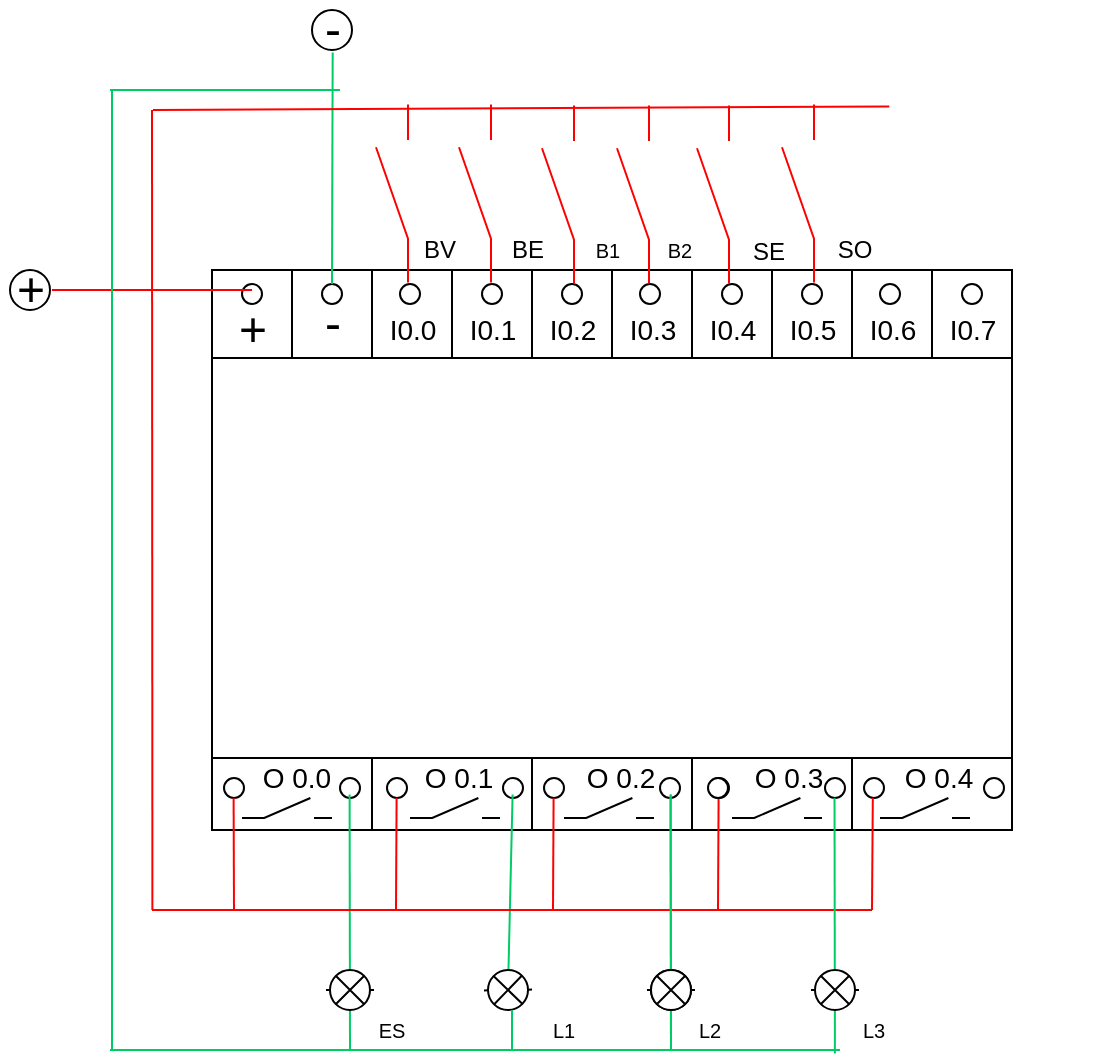 <mxfile version="15.8.8" type="github">
  <diagram id="MjY0Qz1ms_FNVk63QqFb" name="Page-1">
    <mxGraphModel dx="1450" dy="620" grid="1" gridSize="10" guides="1" tooltips="1" connect="1" arrows="1" fold="1" page="1" pageScale="1" pageWidth="850" pageHeight="1100" math="0" shadow="0">
      <root>
        <mxCell id="0" />
        <mxCell id="1" parent="0" />
        <mxCell id="0MT2r-zV3COQlZAHU2vA-2" value="" style="verticalLabelPosition=bottom;verticalAlign=top;html=1;shape=mxgraph.basic.rect;fillColor2=none;strokeWidth=1;size=20;indent=5;" parent="1" vertex="1">
          <mxGeometry x="276" y="330" width="400" height="280" as="geometry" />
        </mxCell>
        <mxCell id="0MT2r-zV3COQlZAHU2vA-3" value="" style="shape=partialRectangle;whiteSpace=wrap;html=1;right=0;top=0;bottom=0;fillColor=none;routingCenterX=-0.5;" parent="1" vertex="1">
          <mxGeometry x="356" y="550" width="120" height="60" as="geometry" />
        </mxCell>
        <mxCell id="0MT2r-zV3COQlZAHU2vA-4" value="" style="shape=partialRectangle;whiteSpace=wrap;html=1;right=0;top=0;bottom=0;fillColor=none;routingCenterX=-0.5;" parent="1" vertex="1">
          <mxGeometry x="436" y="550" width="120" height="60" as="geometry" />
        </mxCell>
        <mxCell id="0MT2r-zV3COQlZAHU2vA-5" value="" style="shape=partialRectangle;whiteSpace=wrap;html=1;right=0;top=0;bottom=0;fillColor=none;routingCenterX=-0.5;" parent="1" vertex="1">
          <mxGeometry x="516" y="550" width="120" height="60" as="geometry" />
        </mxCell>
        <mxCell id="0MT2r-zV3COQlZAHU2vA-6" value="" style="shape=partialRectangle;whiteSpace=wrap;html=1;right=0;top=0;bottom=0;fillColor=none;routingCenterX=-0.5;" parent="1" vertex="1">
          <mxGeometry x="596" y="550" width="120" height="60" as="geometry" />
        </mxCell>
        <mxCell id="0MT2r-zV3COQlZAHU2vA-7" value="" style="shape=partialRectangle;whiteSpace=wrap;html=1;top=0;bottom=0;fillColor=none;" parent="1" vertex="1">
          <mxGeometry x="316" y="330" width="120" height="60" as="geometry" />
        </mxCell>
        <mxCell id="0MT2r-zV3COQlZAHU2vA-8" value="" style="shape=partialRectangle;whiteSpace=wrap;html=1;top=0;bottom=0;fillColor=none;" parent="1" vertex="1">
          <mxGeometry x="356" y="330" width="120" height="60" as="geometry" />
        </mxCell>
        <mxCell id="0MT2r-zV3COQlZAHU2vA-9" value="" style="shape=partialRectangle;whiteSpace=wrap;html=1;top=0;bottom=0;fillColor=none;" parent="1" vertex="1">
          <mxGeometry x="396" y="330" width="120" height="60" as="geometry" />
        </mxCell>
        <mxCell id="0MT2r-zV3COQlZAHU2vA-10" value="" style="shape=partialRectangle;whiteSpace=wrap;html=1;top=0;bottom=0;fillColor=none;" parent="1" vertex="1">
          <mxGeometry x="516" y="330" width="40" height="60" as="geometry" />
        </mxCell>
        <mxCell id="0MT2r-zV3COQlZAHU2vA-11" value="" style="shape=partialRectangle;whiteSpace=wrap;html=1;top=0;bottom=0;fillColor=none;" parent="1" vertex="1">
          <mxGeometry x="556" y="330" width="120" height="60" as="geometry" />
        </mxCell>
        <mxCell id="0MT2r-zV3COQlZAHU2vA-12" value="" style="shape=partialRectangle;whiteSpace=wrap;html=1;top=0;bottom=0;fillColor=none;" parent="1" vertex="1">
          <mxGeometry x="596" y="330" width="40" height="60" as="geometry" />
        </mxCell>
        <mxCell id="0MT2r-zV3COQlZAHU2vA-13" value="" style="verticalLabelPosition=bottom;verticalAlign=top;html=1;shape=mxgraph.basic.rect;fillColor2=none;strokeWidth=1;size=20;indent=5;" parent="1" vertex="1">
          <mxGeometry x="276" y="374" width="400" height="200" as="geometry" />
        </mxCell>
        <mxCell id="0MT2r-zV3COQlZAHU2vA-14" value="&lt;font style=&quot;font-size: 24px&quot;&gt;+&lt;/font&gt;" style="text;html=1;align=center;verticalAlign=middle;resizable=0;points=[];autosize=1;strokeColor=none;fillColor=none;" parent="1" vertex="1">
          <mxGeometry x="281" y="350" width="30" height="20" as="geometry" />
        </mxCell>
        <mxCell id="0MT2r-zV3COQlZAHU2vA-15" value="" style="ellipse;whiteSpace=wrap;html=1;aspect=fixed;" parent="1" vertex="1">
          <mxGeometry x="291" y="337" width="10" height="10" as="geometry" />
        </mxCell>
        <mxCell id="0MT2r-zV3COQlZAHU2vA-16" value="&lt;span style=&quot;font-size: 24px&quot;&gt;-&lt;/span&gt;" style="text;html=1;align=center;verticalAlign=middle;resizable=0;points=[];autosize=1;strokeColor=none;fillColor=none;" parent="1" vertex="1">
          <mxGeometry x="326" y="347" width="20" height="20" as="geometry" />
        </mxCell>
        <mxCell id="0MT2r-zV3COQlZAHU2vA-17" value="" style="ellipse;whiteSpace=wrap;html=1;aspect=fixed;" parent="1" vertex="1">
          <mxGeometry x="331" y="337" width="10" height="10" as="geometry" />
        </mxCell>
        <mxCell id="0MT2r-zV3COQlZAHU2vA-18" value="&lt;font style=&quot;font-size: 14px&quot;&gt;I0.0&lt;/font&gt;" style="text;html=1;align=center;verticalAlign=middle;resizable=0;points=[];autosize=1;strokeColor=none;fillColor=none;" parent="1" vertex="1">
          <mxGeometry x="356" y="350" width="40" height="20" as="geometry" />
        </mxCell>
        <mxCell id="0MT2r-zV3COQlZAHU2vA-19" value="" style="ellipse;whiteSpace=wrap;html=1;aspect=fixed;" parent="1" vertex="1">
          <mxGeometry x="370" y="337" width="10" height="10" as="geometry" />
        </mxCell>
        <mxCell id="0MT2r-zV3COQlZAHU2vA-20" value="&lt;span style=&quot;font-size: 14px&quot;&gt;I0.1&lt;/span&gt;" style="text;html=1;align=center;verticalAlign=middle;resizable=0;points=[];autosize=1;strokeColor=none;fillColor=none;" parent="1" vertex="1">
          <mxGeometry x="396" y="350" width="40" height="20" as="geometry" />
        </mxCell>
        <mxCell id="0MT2r-zV3COQlZAHU2vA-21" value="" style="ellipse;whiteSpace=wrap;html=1;aspect=fixed;" parent="1" vertex="1">
          <mxGeometry x="411" y="337" width="10" height="10" as="geometry" />
        </mxCell>
        <mxCell id="0MT2r-zV3COQlZAHU2vA-22" value="&lt;font style=&quot;font-size: 14px&quot;&gt;I0.2&lt;/font&gt;" style="text;html=1;align=center;verticalAlign=middle;resizable=0;points=[];autosize=1;strokeColor=none;fillColor=none;" parent="1" vertex="1">
          <mxGeometry x="436" y="350" width="40" height="20" as="geometry" />
        </mxCell>
        <mxCell id="0MT2r-zV3COQlZAHU2vA-23" value="" style="ellipse;whiteSpace=wrap;html=1;aspect=fixed;" parent="1" vertex="1">
          <mxGeometry x="451" y="337" width="10" height="10" as="geometry" />
        </mxCell>
        <mxCell id="0MT2r-zV3COQlZAHU2vA-24" value="&lt;font style=&quot;font-size: 14px&quot;&gt;I0.3&lt;/font&gt;" style="text;html=1;align=center;verticalAlign=middle;resizable=0;points=[];autosize=1;strokeColor=none;fillColor=none;" parent="1" vertex="1">
          <mxGeometry x="476" y="350" width="40" height="20" as="geometry" />
        </mxCell>
        <mxCell id="0MT2r-zV3COQlZAHU2vA-25" value="" style="ellipse;whiteSpace=wrap;html=1;aspect=fixed;" parent="1" vertex="1">
          <mxGeometry x="490" y="337" width="10" height="10" as="geometry" />
        </mxCell>
        <mxCell id="0MT2r-zV3COQlZAHU2vA-26" value="&lt;font style=&quot;font-size: 14px&quot;&gt;I0.4&lt;/font&gt;" style="text;html=1;align=center;verticalAlign=middle;resizable=0;points=[];autosize=1;strokeColor=none;fillColor=none;" parent="1" vertex="1">
          <mxGeometry x="516" y="350" width="40" height="20" as="geometry" />
        </mxCell>
        <mxCell id="0MT2r-zV3COQlZAHU2vA-27" value="" style="ellipse;whiteSpace=wrap;html=1;aspect=fixed;" parent="1" vertex="1">
          <mxGeometry x="531" y="337" width="10" height="10" as="geometry" />
        </mxCell>
        <mxCell id="0MT2r-zV3COQlZAHU2vA-28" value="&lt;font style=&quot;font-size: 14px&quot;&gt;I0.5&lt;/font&gt;" style="text;html=1;align=center;verticalAlign=middle;resizable=0;points=[];autosize=1;strokeColor=none;fillColor=none;" parent="1" vertex="1">
          <mxGeometry x="556" y="350" width="40" height="20" as="geometry" />
        </mxCell>
        <mxCell id="0MT2r-zV3COQlZAHU2vA-29" value="" style="ellipse;whiteSpace=wrap;html=1;aspect=fixed;" parent="1" vertex="1">
          <mxGeometry x="571" y="337" width="10" height="10" as="geometry" />
        </mxCell>
        <mxCell id="0MT2r-zV3COQlZAHU2vA-30" value="&lt;font style=&quot;font-size: 14px&quot;&gt;I0.6&lt;/font&gt;" style="text;html=1;align=center;verticalAlign=middle;resizable=0;points=[];autosize=1;strokeColor=none;fillColor=none;" parent="1" vertex="1">
          <mxGeometry x="596" y="350" width="40" height="20" as="geometry" />
        </mxCell>
        <mxCell id="0MT2r-zV3COQlZAHU2vA-31" value="" style="ellipse;whiteSpace=wrap;html=1;aspect=fixed;" parent="1" vertex="1">
          <mxGeometry x="610" y="337" width="10" height="10" as="geometry" />
        </mxCell>
        <mxCell id="0MT2r-zV3COQlZAHU2vA-32" value="&lt;font style=&quot;font-size: 14px&quot;&gt;I0.7&lt;/font&gt;" style="text;html=1;align=center;verticalAlign=middle;resizable=0;points=[];autosize=1;strokeColor=none;fillColor=none;" parent="1" vertex="1">
          <mxGeometry x="636" y="350" width="40" height="20" as="geometry" />
        </mxCell>
        <mxCell id="0MT2r-zV3COQlZAHU2vA-33" value="" style="ellipse;whiteSpace=wrap;html=1;aspect=fixed;" parent="1" vertex="1">
          <mxGeometry x="651" y="337" width="10" height="10" as="geometry" />
        </mxCell>
        <mxCell id="0MT2r-zV3COQlZAHU2vA-34" value="" style="pointerEvents=1;verticalLabelPosition=bottom;shadow=0;dashed=0;align=center;html=1;verticalAlign=top;shape=mxgraph.electrical.electro-mechanical.make_contact;" parent="1" vertex="1">
          <mxGeometry x="291" y="594" width="45" height="10" as="geometry" />
        </mxCell>
        <mxCell id="0MT2r-zV3COQlZAHU2vA-35" value="" style="pointerEvents=1;verticalLabelPosition=bottom;shadow=0;dashed=0;align=center;html=1;verticalAlign=top;shape=mxgraph.electrical.electro-mechanical.make_contact;" parent="1" vertex="1">
          <mxGeometry x="375" y="594" width="45" height="10" as="geometry" />
        </mxCell>
        <mxCell id="0MT2r-zV3COQlZAHU2vA-36" value="" style="pointerEvents=1;verticalLabelPosition=bottom;shadow=0;dashed=0;align=center;html=1;verticalAlign=top;shape=mxgraph.electrical.electro-mechanical.make_contact;" parent="1" vertex="1">
          <mxGeometry x="452" y="594" width="45" height="10" as="geometry" />
        </mxCell>
        <mxCell id="0MT2r-zV3COQlZAHU2vA-37" value="" style="pointerEvents=1;verticalLabelPosition=bottom;shadow=0;dashed=0;align=center;html=1;verticalAlign=top;shape=mxgraph.electrical.electro-mechanical.make_contact;" parent="1" vertex="1">
          <mxGeometry x="536" y="594" width="45" height="10" as="geometry" />
        </mxCell>
        <mxCell id="0MT2r-zV3COQlZAHU2vA-38" value="" style="pointerEvents=1;verticalLabelPosition=bottom;shadow=0;dashed=0;align=center;html=1;verticalAlign=top;shape=mxgraph.electrical.electro-mechanical.make_contact;" parent="1" vertex="1">
          <mxGeometry x="610" y="594" width="45" height="10" as="geometry" />
        </mxCell>
        <mxCell id="0MT2r-zV3COQlZAHU2vA-39" value="&lt;font style=&quot;font-size: 14px&quot;&gt;&amp;nbsp;O 0.0&lt;/font&gt;" style="text;html=1;align=center;verticalAlign=middle;resizable=0;points=[];autosize=1;strokeColor=none;fillColor=none;" parent="1" vertex="1">
          <mxGeometry x="291" y="574" width="50" height="20" as="geometry" />
        </mxCell>
        <mxCell id="0MT2r-zV3COQlZAHU2vA-40" value="&lt;span style=&quot;font-size: 14px&quot;&gt;O 0.1&lt;/span&gt;" style="text;html=1;align=center;verticalAlign=middle;resizable=0;points=[];autosize=1;strokeColor=none;fillColor=none;" parent="1" vertex="1">
          <mxGeometry x="374" y="574" width="50" height="20" as="geometry" />
        </mxCell>
        <mxCell id="0MT2r-zV3COQlZAHU2vA-41" value="&lt;font style=&quot;font-size: 14px&quot;&gt;O 0.2&lt;/font&gt;" style="text;html=1;align=center;verticalAlign=middle;resizable=0;points=[];autosize=1;strokeColor=none;fillColor=none;" parent="1" vertex="1">
          <mxGeometry x="455" y="574" width="50" height="20" as="geometry" />
        </mxCell>
        <mxCell id="0MT2r-zV3COQlZAHU2vA-42" value="&lt;font style=&quot;font-size: 14px&quot;&gt;O 0.3&lt;/font&gt;" style="text;html=1;align=center;verticalAlign=middle;resizable=0;points=[];autosize=1;strokeColor=none;fillColor=none;" parent="1" vertex="1">
          <mxGeometry x="539" y="574" width="50" height="20" as="geometry" />
        </mxCell>
        <mxCell id="0MT2r-zV3COQlZAHU2vA-43" value="" style="edgeStyle=none;shape=link;rounded=0;orthogonalLoop=1;jettySize=auto;html=1;strokeColor=#000000;" parent="1" source="0MT2r-zV3COQlZAHU2vA-44" target="0MT2r-zV3COQlZAHU2vA-13" edge="1">
          <mxGeometry relative="1" as="geometry" />
        </mxCell>
        <mxCell id="0MT2r-zV3COQlZAHU2vA-44" value="&lt;font style=&quot;font-size: 14px&quot;&gt;O 0.4&lt;/font&gt;" style="text;html=1;align=center;verticalAlign=middle;resizable=0;points=[];autosize=1;strokeColor=none;fillColor=none;" parent="1" vertex="1">
          <mxGeometry x="614" y="574" width="50" height="20" as="geometry" />
        </mxCell>
        <mxCell id="0MT2r-zV3COQlZAHU2vA-45" value="" style="ellipse;whiteSpace=wrap;html=1;aspect=fixed;" parent="1" vertex="1">
          <mxGeometry x="282" y="584" width="10" height="10" as="geometry" />
        </mxCell>
        <mxCell id="0MT2r-zV3COQlZAHU2vA-46" value="" style="ellipse;whiteSpace=wrap;html=1;aspect=fixed;" parent="1" vertex="1">
          <mxGeometry x="340" y="584" width="10" height="10" as="geometry" />
        </mxCell>
        <mxCell id="0MT2r-zV3COQlZAHU2vA-47" value="" style="ellipse;whiteSpace=wrap;html=1;aspect=fixed;" parent="1" vertex="1">
          <mxGeometry x="363.5" y="584" width="10" height="10" as="geometry" />
        </mxCell>
        <mxCell id="0MT2r-zV3COQlZAHU2vA-48" value="" style="ellipse;whiteSpace=wrap;html=1;aspect=fixed;" parent="1" vertex="1">
          <mxGeometry x="421.5" y="584" width="10" height="10" as="geometry" />
        </mxCell>
        <mxCell id="0MT2r-zV3COQlZAHU2vA-49" value="" style="ellipse;whiteSpace=wrap;html=1;aspect=fixed;" parent="1" vertex="1">
          <mxGeometry x="442" y="584" width="10" height="10" as="geometry" />
        </mxCell>
        <mxCell id="0MT2r-zV3COQlZAHU2vA-50" value="" style="ellipse;whiteSpace=wrap;html=1;aspect=fixed;" parent="1" vertex="1">
          <mxGeometry x="500" y="584" width="10" height="10" as="geometry" />
        </mxCell>
        <mxCell id="0MT2r-zV3COQlZAHU2vA-51" value="" style="ellipse;whiteSpace=wrap;html=1;aspect=fixed;" parent="1" vertex="1">
          <mxGeometry x="524.5" y="584" width="10" height="10" as="geometry" />
        </mxCell>
        <mxCell id="0MT2r-zV3COQlZAHU2vA-52" value="" style="ellipse;whiteSpace=wrap;html=1;aspect=fixed;" parent="1" vertex="1">
          <mxGeometry x="582.5" y="584" width="10" height="10" as="geometry" />
        </mxCell>
        <mxCell id="0MT2r-zV3COQlZAHU2vA-53" value="" style="ellipse;whiteSpace=wrap;html=1;aspect=fixed;" parent="1" vertex="1">
          <mxGeometry x="602" y="584" width="10" height="10" as="geometry" />
        </mxCell>
        <mxCell id="0MT2r-zV3COQlZAHU2vA-54" value="" style="ellipse;whiteSpace=wrap;html=1;aspect=fixed;" parent="1" vertex="1">
          <mxGeometry x="662" y="584" width="10" height="10" as="geometry" />
        </mxCell>
        <mxCell id="0MT2r-zV3COQlZAHU2vA-55" value="" style="ellipse;whiteSpace=wrap;html=1;aspect=fixed;" parent="1" vertex="1">
          <mxGeometry x="175" y="330" width="20" height="20" as="geometry" />
        </mxCell>
        <mxCell id="0MT2r-zV3COQlZAHU2vA-56" value="" style="ellipse;whiteSpace=wrap;html=1;aspect=fixed;" parent="1" vertex="1">
          <mxGeometry x="326" y="200" width="20" height="20" as="geometry" />
        </mxCell>
        <mxCell id="0MT2r-zV3COQlZAHU2vA-57" value="&lt;font style=&quot;font-size: 24px&quot;&gt;+&lt;/font&gt;" style="text;html=1;align=center;verticalAlign=middle;resizable=0;points=[];autosize=1;strokeColor=none;fillColor=none;" parent="1" vertex="1">
          <mxGeometry x="170" y="330" width="30" height="20" as="geometry" />
        </mxCell>
        <mxCell id="0MT2r-zV3COQlZAHU2vA-58" value="&lt;span style=&quot;font-size: 24px&quot;&gt;-&lt;/span&gt;" style="text;html=1;align=center;verticalAlign=middle;resizable=0;points=[];autosize=1;strokeColor=none;fillColor=none;" parent="1" vertex="1">
          <mxGeometry x="326" y="200" width="20" height="20" as="geometry" />
        </mxCell>
        <mxCell id="0MT2r-zV3COQlZAHU2vA-59" value="" style="endArrow=none;html=1;strokeColor=#FF0000;" parent="1" edge="1">
          <mxGeometry width="50" height="50" relative="1" as="geometry">
            <mxPoint x="287" y="650.0" as="sourcePoint" />
            <mxPoint x="286.8" y="594.0" as="targetPoint" />
            <Array as="points" />
          </mxGeometry>
        </mxCell>
        <mxCell id="0MT2r-zV3COQlZAHU2vA-60" value="" style="endArrow=none;html=1;strokeColor=#FF0000;" parent="1" edge="1">
          <mxGeometry width="50" height="50" relative="1" as="geometry">
            <mxPoint x="368" y="650.0" as="sourcePoint" />
            <mxPoint x="368.3" y="594.0" as="targetPoint" />
            <Array as="points" />
          </mxGeometry>
        </mxCell>
        <mxCell id="0MT2r-zV3COQlZAHU2vA-61" value="" style="endArrow=none;html=1;strokeColor=#FF0000;" parent="1" edge="1">
          <mxGeometry width="50" height="50" relative="1" as="geometry">
            <mxPoint x="529" y="650.0" as="sourcePoint" />
            <mxPoint x="529.3" y="594.0" as="targetPoint" />
            <Array as="points" />
          </mxGeometry>
        </mxCell>
        <mxCell id="0MT2r-zV3COQlZAHU2vA-62" value="" style="endArrow=none;html=1;strokeColor=#FF0000;" parent="1" edge="1">
          <mxGeometry width="50" height="50" relative="1" as="geometry">
            <mxPoint x="296" y="340" as="sourcePoint" />
            <mxPoint x="196" y="340" as="targetPoint" />
            <Array as="points" />
          </mxGeometry>
        </mxCell>
        <mxCell id="0MT2r-zV3COQlZAHU2vA-63" value="" style="endArrow=none;html=1;strokeColor=#FF0000;" parent="1" edge="1">
          <mxGeometry width="50" height="50" relative="1" as="geometry">
            <mxPoint x="606" y="650.0" as="sourcePoint" />
            <mxPoint x="606.41" y="594.0" as="targetPoint" />
            <Array as="points" />
          </mxGeometry>
        </mxCell>
        <mxCell id="0MT2r-zV3COQlZAHU2vA-64" value="" style="endArrow=none;html=1;strokeColor=#00CC66;" parent="1" edge="1">
          <mxGeometry width="50" height="50" relative="1" as="geometry">
            <mxPoint x="345" y="720" as="sourcePoint" />
            <mxPoint x="344.8" y="592.2" as="targetPoint" />
            <Array as="points" />
          </mxGeometry>
        </mxCell>
        <mxCell id="0MT2r-zV3COQlZAHU2vA-65" value="" style="endArrow=none;html=1;strokeColor=#00CC66;startArrow=none;" parent="1" source="0MT2r-zV3COQlZAHU2vA-75" edge="1">
          <mxGeometry width="50" height="50" relative="1" as="geometry">
            <mxPoint x="426" y="660" as="sourcePoint" />
            <mxPoint x="426.3" y="592.2" as="targetPoint" />
            <Array as="points" />
          </mxGeometry>
        </mxCell>
        <mxCell id="0MT2r-zV3COQlZAHU2vA-66" value="" style="endArrow=none;html=1;strokeColor=#FF0000;" parent="1" edge="1">
          <mxGeometry width="50" height="50" relative="1" as="geometry">
            <mxPoint x="246" y="650.0" as="sourcePoint" />
            <mxPoint x="606" y="650.0" as="targetPoint" />
            <Array as="points" />
          </mxGeometry>
        </mxCell>
        <mxCell id="0MT2r-zV3COQlZAHU2vA-67" value="" style="endArrow=none;html=1;strokeColor=#00CC66;" parent="1" edge="1">
          <mxGeometry width="50" height="50" relative="1" as="geometry">
            <mxPoint x="340" y="240" as="sourcePoint" />
            <mxPoint x="225" y="240" as="targetPoint" />
            <Array as="points" />
          </mxGeometry>
        </mxCell>
        <mxCell id="0MT2r-zV3COQlZAHU2vA-68" value="" style="endArrow=none;html=1;strokeColor=#00CC66;" parent="1" edge="1">
          <mxGeometry width="50" height="50" relative="1" as="geometry">
            <mxPoint x="226" y="720" as="sourcePoint" />
            <mxPoint x="226" y="240" as="targetPoint" />
            <Array as="points" />
          </mxGeometry>
        </mxCell>
        <mxCell id="0MT2r-zV3COQlZAHU2vA-69" value="" style="endArrow=none;html=1;strokeColor=#00CC66;entryX=0.517;entryY=1.064;entryDx=0;entryDy=0;entryPerimeter=0;exitX=0.5;exitY=0;exitDx=0;exitDy=0;" parent="1" source="0MT2r-zV3COQlZAHU2vA-17" target="0MT2r-zV3COQlZAHU2vA-58" edge="1">
          <mxGeometry width="50" height="50" relative="1" as="geometry">
            <mxPoint x="336" y="290" as="sourcePoint" />
            <mxPoint x="225" y="292" as="targetPoint" />
            <Array as="points" />
          </mxGeometry>
        </mxCell>
        <mxCell id="0MT2r-zV3COQlZAHU2vA-70" value="" style="endArrow=none;html=1;strokeColor=#FF0000;" parent="1" edge="1">
          <mxGeometry width="50" height="50" relative="1" as="geometry">
            <mxPoint x="246.2" y="650.0" as="sourcePoint" />
            <mxPoint x="246" y="250" as="targetPoint" />
            <Array as="points" />
          </mxGeometry>
        </mxCell>
        <mxCell id="0MT2r-zV3COQlZAHU2vA-71" value="" style="endArrow=none;html=1;strokeColor=#FF0000;entryX=1;entryY=0.925;entryDx=0;entryDy=0;entryPerimeter=0;" parent="1" edge="1">
          <mxGeometry width="50" height="50" relative="1" as="geometry">
            <mxPoint x="246.5" y="250" as="sourcePoint" />
            <mxPoint x="614.662" y="248.25" as="targetPoint" />
            <Array as="points" />
          </mxGeometry>
        </mxCell>
        <mxCell id="0MT2r-zV3COQlZAHU2vA-74" value="" style="pointerEvents=1;verticalLabelPosition=bottom;shadow=0;dashed=0;align=center;html=1;verticalAlign=top;shape=mxgraph.electrical.miscellaneous.light_bulb;strokeColor=#000000;rotation=-180;" parent="1" vertex="1">
          <mxGeometry x="333" y="680" width="24" height="20" as="geometry" />
        </mxCell>
        <mxCell id="0MT2r-zV3COQlZAHU2vA-75" value="" style="pointerEvents=1;verticalLabelPosition=bottom;shadow=0;dashed=0;align=center;html=1;verticalAlign=top;shape=mxgraph.electrical.miscellaneous.light_bulb;strokeColor=#000000;rotation=-181;" parent="1" vertex="1">
          <mxGeometry x="412" y="680" width="24" height="20" as="geometry" />
        </mxCell>
        <mxCell id="0MT2r-zV3COQlZAHU2vA-76" value="" style="endArrow=none;html=1;strokeColor=#00CC66;" parent="1" edge="1">
          <mxGeometry width="50" height="50" relative="1" as="geometry">
            <mxPoint x="590" y="720" as="sourcePoint" />
            <mxPoint x="225" y="720" as="targetPoint" />
            <Array as="points" />
          </mxGeometry>
        </mxCell>
        <mxCell id="0MT2r-zV3COQlZAHU2vA-77" value="" style="endArrow=none;html=1;strokeColor=#00CC66;" parent="1" edge="1">
          <mxGeometry width="50" height="50" relative="1" as="geometry">
            <mxPoint x="426" y="720" as="sourcePoint" />
            <mxPoint x="426" y="700.0" as="targetPoint" />
            <Array as="points" />
          </mxGeometry>
        </mxCell>
        <mxCell id="0MT2r-zV3COQlZAHU2vA-78" value="&lt;span style=&quot;font-size: 10px&quot;&gt;L1&lt;/span&gt;" style="text;html=1;strokeColor=none;fillColor=none;align=center;verticalAlign=middle;whiteSpace=wrap;rounded=0;" parent="1" vertex="1">
          <mxGeometry x="431.5" y="700" width="40" height="20" as="geometry" />
        </mxCell>
        <mxCell id="0MT2r-zV3COQlZAHU2vA-79" value="&lt;span style=&quot;font-size: 10px&quot;&gt;ES&lt;/span&gt;" style="text;html=1;strokeColor=none;fillColor=none;align=center;verticalAlign=middle;whiteSpace=wrap;rounded=0;" parent="1" vertex="1">
          <mxGeometry x="346" y="700" width="40" height="20" as="geometry" />
        </mxCell>
        <mxCell id="0MT2r-zV3COQlZAHU2vA-80" value="" style="endArrow=none;html=1;strokeColor=#FF0000;" parent="1" edge="1">
          <mxGeometry width="50" height="50" relative="1" as="geometry">
            <mxPoint x="446.5" y="650.0" as="sourcePoint" />
            <mxPoint x="446.8" y="594.0" as="targetPoint" />
            <Array as="points" />
          </mxGeometry>
        </mxCell>
        <mxCell id="0MT2r-zV3COQlZAHU2vA-81" value="" style="ellipse;whiteSpace=wrap;html=1;aspect=fixed;" parent="1" vertex="1">
          <mxGeometry x="524" y="584" width="10" height="10" as="geometry" />
        </mxCell>
        <mxCell id="0MT2r-zV3COQlZAHU2vA-82" value="" style="endArrow=none;html=1;strokeColor=#00CC66;" parent="1" edge="1">
          <mxGeometry width="50" height="50" relative="1" as="geometry">
            <mxPoint x="505.5" y="720" as="sourcePoint" />
            <mxPoint x="505.3" y="592.2" as="targetPoint" />
            <Array as="points" />
          </mxGeometry>
        </mxCell>
        <mxCell id="0MT2r-zV3COQlZAHU2vA-83" value="" style="pointerEvents=1;verticalLabelPosition=bottom;shadow=0;dashed=0;align=center;html=1;verticalAlign=top;shape=mxgraph.electrical.miscellaneous.light_bulb;strokeColor=#000000;rotation=-180;" parent="1" vertex="1">
          <mxGeometry x="493.5" y="680" width="24" height="20" as="geometry" />
        </mxCell>
        <mxCell id="0MT2r-zV3COQlZAHU2vA-84" value="&lt;span style=&quot;font-size: 10px&quot;&gt;L2&lt;/span&gt;" style="text;html=1;strokeColor=none;fillColor=none;align=center;verticalAlign=middle;whiteSpace=wrap;rounded=0;" parent="1" vertex="1">
          <mxGeometry x="505" y="700" width="40" height="20" as="geometry" />
        </mxCell>
        <mxCell id="0MT2r-zV3COQlZAHU2vA-85" value="&lt;span style=&quot;font-size: 10px&quot;&gt;B1&lt;/span&gt;" style="text;html=1;strokeColor=none;fillColor=none;align=center;verticalAlign=middle;whiteSpace=wrap;rounded=0;" parent="1" vertex="1">
          <mxGeometry x="453.5" y="310" width="40" height="20" as="geometry" />
        </mxCell>
        <mxCell id="0MT2r-zV3COQlZAHU2vA-86" value="&lt;span style=&quot;font-size: 10px&quot;&gt;B2&lt;/span&gt;" style="text;html=1;strokeColor=none;fillColor=none;align=center;verticalAlign=middle;whiteSpace=wrap;rounded=0;" parent="1" vertex="1">
          <mxGeometry x="490" y="310" width="40" height="20" as="geometry" />
        </mxCell>
        <mxCell id="0MT2r-zV3COQlZAHU2vA-88" value="" style="endArrow=none;html=1;strokeColor=#00CC66;" parent="1" edge="1">
          <mxGeometry width="50" height="50" relative="1" as="geometry">
            <mxPoint x="505.5" y="720.0" as="sourcePoint" />
            <mxPoint x="505.3" y="592.2" as="targetPoint" />
            <Array as="points" />
          </mxGeometry>
        </mxCell>
        <mxCell id="0MT2r-zV3COQlZAHU2vA-89" value="" style="pointerEvents=1;verticalLabelPosition=bottom;shadow=0;dashed=0;align=center;html=1;verticalAlign=top;shape=mxgraph.electrical.miscellaneous.light_bulb;strokeColor=#000000;rotation=-180;" parent="1" vertex="1">
          <mxGeometry x="493.5" y="680" width="24" height="20" as="geometry" />
        </mxCell>
        <mxCell id="0MT2r-zV3COQlZAHU2vA-95" value="SE" style="text;html=1;align=center;verticalAlign=middle;resizable=0;points=[];autosize=1;strokeColor=none;fillColor=none;" parent="1" vertex="1">
          <mxGeometry x="539" y="310.5" width="30" height="20" as="geometry" />
        </mxCell>
        <mxCell id="0MT2r-zV3COQlZAHU2vA-96" value="BE" style="text;html=1;strokeColor=none;fillColor=none;align=center;verticalAlign=middle;whiteSpace=wrap;rounded=0;" parent="1" vertex="1">
          <mxGeometry x="413.5" y="310" width="40" height="20" as="geometry" />
        </mxCell>
        <mxCell id="0MT2r-zV3COQlZAHU2vA-97" value="" style="pointerEvents=1;verticalLabelPosition=bottom;shadow=0;dashed=0;align=center;html=1;verticalAlign=top;shape=mxgraph.electrical.electro-mechanical.make_contact;hachureGap=4;strokeColor=#FF0000;rotation=-90;" parent="1" vertex="1">
          <mxGeometry x="363" y="283.75" width="89" height="16" as="geometry" />
        </mxCell>
        <mxCell id="ipujFhg_b4CowNk_k0kt-1" value="" style="pointerEvents=1;verticalLabelPosition=bottom;shadow=0;dashed=0;align=center;html=1;verticalAlign=top;shape=mxgraph.electrical.electro-mechanical.make_contact;hachureGap=4;strokeColor=#FF0000;rotation=-90;" parent="1" vertex="1">
          <mxGeometry x="404.5" y="284.25" width="89" height="16" as="geometry" />
        </mxCell>
        <mxCell id="ipujFhg_b4CowNk_k0kt-2" value="" style="pointerEvents=1;verticalLabelPosition=bottom;shadow=0;dashed=0;align=center;html=1;verticalAlign=top;shape=mxgraph.electrical.electro-mechanical.make_contact;hachureGap=4;strokeColor=#FF0000;rotation=-90;" parent="1" vertex="1">
          <mxGeometry x="442" y="284.25" width="89" height="16" as="geometry" />
        </mxCell>
        <mxCell id="ipujFhg_b4CowNk_k0kt-3" value="" style="pointerEvents=1;verticalLabelPosition=bottom;shadow=0;dashed=0;align=center;html=1;verticalAlign=top;shape=mxgraph.electrical.electro-mechanical.make_contact;hachureGap=4;strokeColor=#FF0000;rotation=-90;" parent="1" vertex="1">
          <mxGeometry x="482" y="284.25" width="89" height="16" as="geometry" />
        </mxCell>
        <mxCell id="ipujFhg_b4CowNk_k0kt-5" value="SO" style="text;html=1;align=center;verticalAlign=middle;resizable=0;points=[];autosize=1;strokeColor=none;fillColor=none;" parent="1" vertex="1">
          <mxGeometry x="581.5" y="310" width="30" height="20" as="geometry" />
        </mxCell>
        <mxCell id="ipujFhg_b4CowNk_k0kt-6" value="" style="pointerEvents=1;verticalLabelPosition=bottom;shadow=0;dashed=0;align=center;html=1;verticalAlign=top;shape=mxgraph.electrical.electro-mechanical.make_contact;hachureGap=4;strokeColor=#FF0000;rotation=-90;" parent="1" vertex="1">
          <mxGeometry x="524.5" y="283.75" width="89" height="16" as="geometry" />
        </mxCell>
        <mxCell id="ipujFhg_b4CowNk_k0kt-8" value="&lt;span style=&quot;font-size: 10px&quot;&gt;L3&lt;/span&gt;" style="text;html=1;strokeColor=none;fillColor=none;align=center;verticalAlign=middle;whiteSpace=wrap;rounded=0;" parent="1" vertex="1">
          <mxGeometry x="587" y="700" width="40" height="20" as="geometry" />
        </mxCell>
        <mxCell id="ipujFhg_b4CowNk_k0kt-11" value="" style="endArrow=none;html=1;strokeColor=#00CC66;" parent="1" edge="1">
          <mxGeometry width="50" height="50" relative="1" as="geometry">
            <mxPoint x="587.46" y="721.8" as="sourcePoint" />
            <mxPoint x="587.26" y="594.0" as="targetPoint" />
            <Array as="points" />
          </mxGeometry>
        </mxCell>
        <mxCell id="ipujFhg_b4CowNk_k0kt-7" value="" style="pointerEvents=1;verticalLabelPosition=bottom;shadow=0;dashed=0;align=center;html=1;verticalAlign=top;shape=mxgraph.electrical.miscellaneous.light_bulb;strokeColor=#000000;rotation=-180;" parent="1" vertex="1">
          <mxGeometry x="575.5" y="680" width="24" height="20" as="geometry" />
        </mxCell>
        <mxCell id="NVTtLjm6Qvbxc7byA4JM-1" value="" style="pointerEvents=1;verticalLabelPosition=bottom;shadow=0;dashed=0;align=center;html=1;verticalAlign=top;shape=mxgraph.electrical.electro-mechanical.make_contact;hachureGap=4;strokeColor=#FF0000;rotation=-90;" vertex="1" parent="1">
          <mxGeometry x="321.5" y="283.75" width="89" height="16" as="geometry" />
        </mxCell>
        <mxCell id="NVTtLjm6Qvbxc7byA4JM-2" value="BV" style="text;html=1;strokeColor=none;fillColor=none;align=center;verticalAlign=middle;whiteSpace=wrap;rounded=0;" vertex="1" parent="1">
          <mxGeometry x="370" y="310" width="40" height="20" as="geometry" />
        </mxCell>
      </root>
    </mxGraphModel>
  </diagram>
</mxfile>
